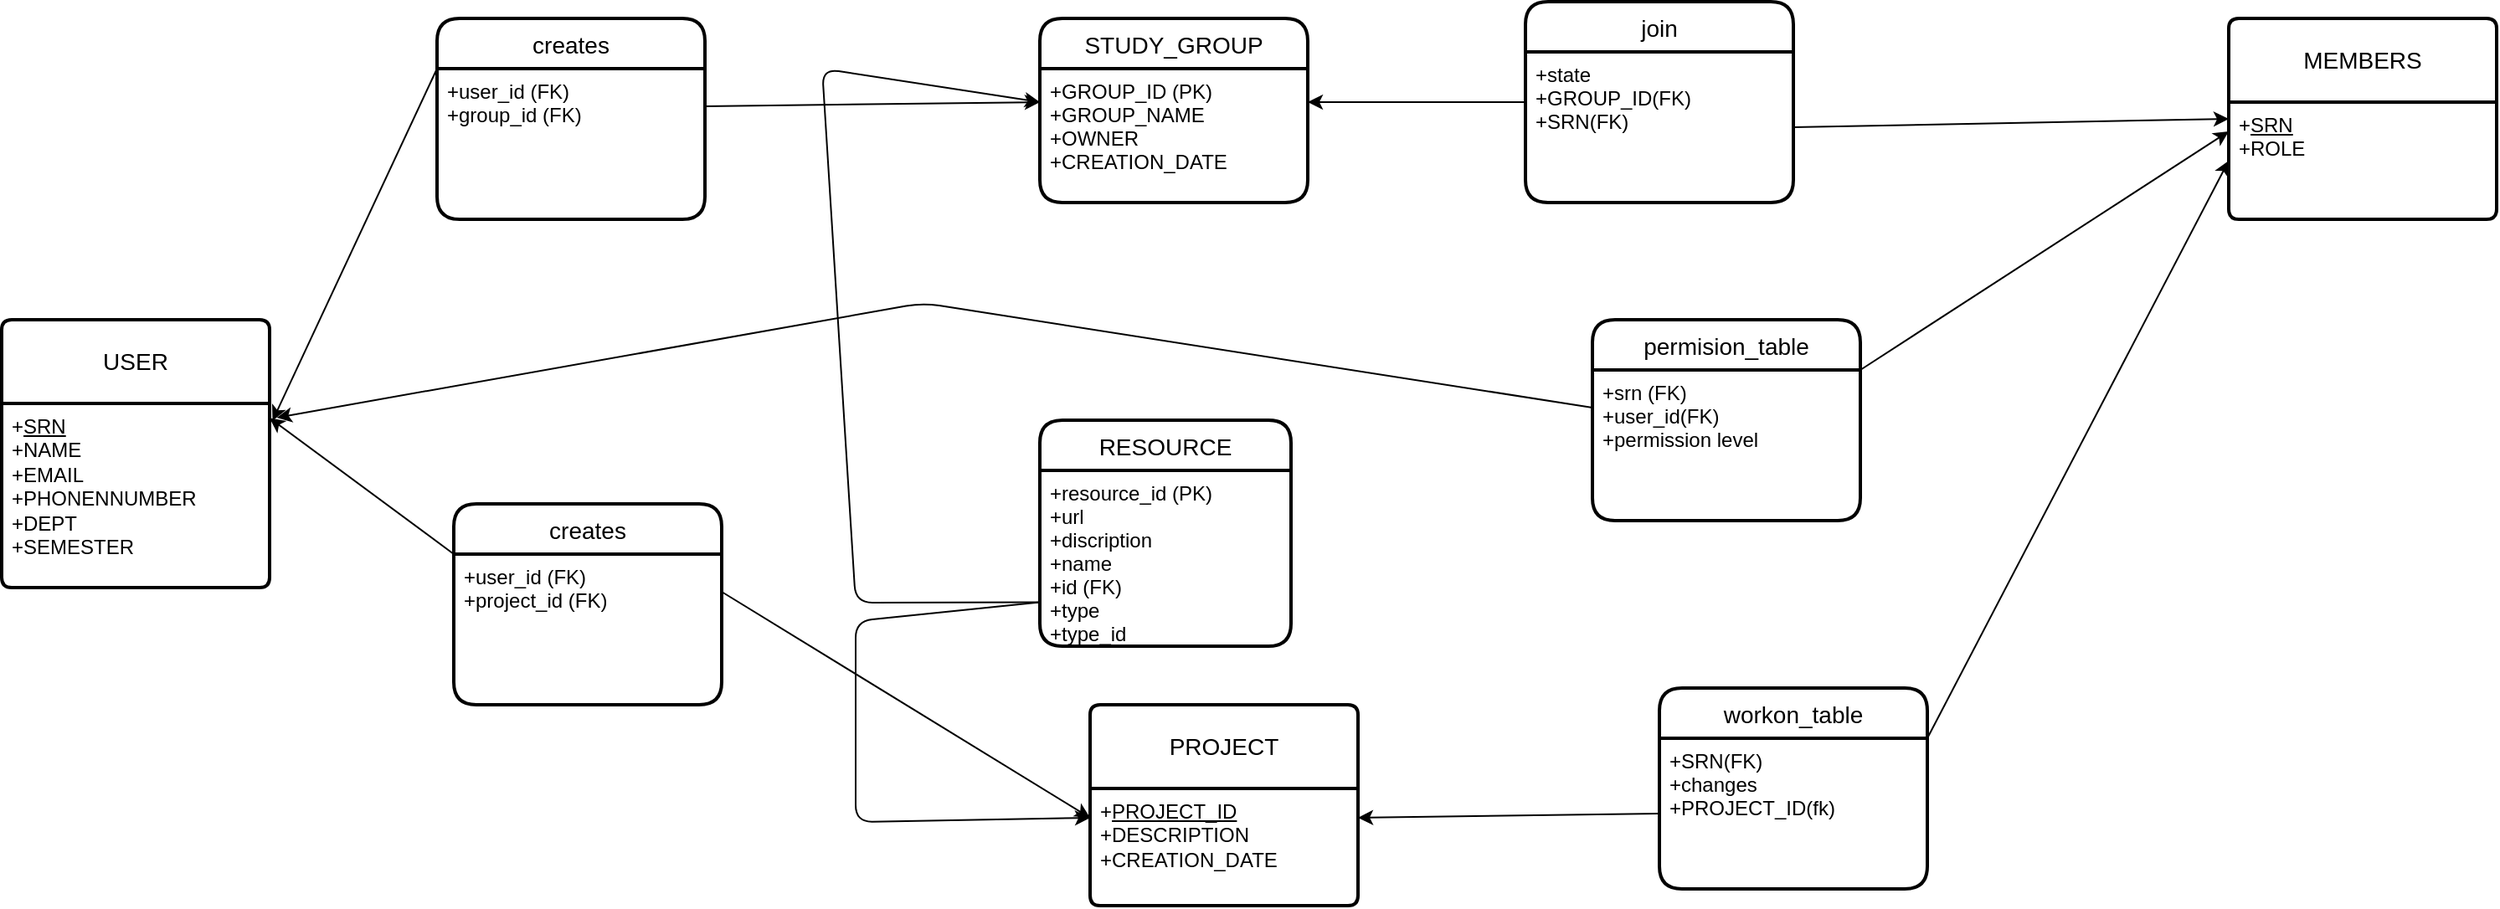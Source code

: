 <mxfile>
    <diagram name="Page-1" id="f0F9xmiXlt0UBAc9oVBs">
        <mxGraphModel dx="1331" dy="779" grid="1" gridSize="10" guides="1" tooltips="1" connect="1" arrows="1" fold="1" page="1" pageScale="1" pageWidth="850" pageHeight="1100" math="0" shadow="0">
            <root>
                <mxCell id="0"/>
                <mxCell id="1" parent="0"/>
                <mxCell id="P8ioFLtUXDWjbqp6fgjP-55" value="MEMBERS" style="swimlane;childLayout=stackLayout;horizontal=1;startSize=50;horizontalStack=0;rounded=1;fontSize=14;fontStyle=0;strokeWidth=2;resizeParent=0;resizeLast=1;shadow=0;dashed=0;align=center;arcSize=4;whiteSpace=wrap;html=1;" parent="1" vertex="1">
                    <mxGeometry x="1380" y="80" width="160" height="120" as="geometry"/>
                </mxCell>
                <mxCell id="P8ioFLtUXDWjbqp6fgjP-56" value="+&lt;u&gt;SRN&lt;/u&gt;&lt;br&gt;+ROLE" style="align=left;strokeColor=none;fillColor=none;spacingLeft=4;fontSize=12;verticalAlign=top;resizable=0;rotatable=0;part=1;html=1;" parent="P8ioFLtUXDWjbqp6fgjP-55" vertex="1">
                    <mxGeometry y="50" width="160" height="70" as="geometry"/>
                </mxCell>
                <mxCell id="P8ioFLtUXDWjbqp6fgjP-57" value="PROJECT" style="swimlane;childLayout=stackLayout;horizontal=1;startSize=50;horizontalStack=0;rounded=1;fontSize=14;fontStyle=0;strokeWidth=2;resizeParent=0;resizeLast=1;shadow=0;dashed=0;align=center;arcSize=4;whiteSpace=wrap;html=1;" parent="1" vertex="1">
                    <mxGeometry x="700" y="490" width="160" height="120" as="geometry"/>
                </mxCell>
                <mxCell id="P8ioFLtUXDWjbqp6fgjP-58" value="+&lt;u&gt;PROJECT_ID&lt;/u&gt;&lt;br&gt;+DESCRIPTION&lt;br&gt;+CREATION_DATE" style="align=left;strokeColor=none;fillColor=none;spacingLeft=4;fontSize=12;verticalAlign=top;resizable=0;rotatable=0;part=1;html=1;" parent="P8ioFLtUXDWjbqp6fgjP-57" vertex="1">
                    <mxGeometry y="50" width="160" height="70" as="geometry"/>
                </mxCell>
                <mxCell id="P8ioFLtUXDWjbqp6fgjP-59" value="USER" style="swimlane;childLayout=stackLayout;horizontal=1;startSize=50;horizontalStack=0;rounded=1;fontSize=14;fontStyle=0;strokeWidth=2;resizeParent=0;resizeLast=1;shadow=0;dashed=0;align=center;arcSize=4;whiteSpace=wrap;html=1;" parent="1" vertex="1">
                    <mxGeometry x="50" y="260" width="160" height="160" as="geometry"/>
                </mxCell>
                <mxCell id="P8ioFLtUXDWjbqp6fgjP-60" value="+&lt;u&gt;SRN&lt;/u&gt;&lt;br&gt;+NAME&lt;br&gt;+EMAIL&lt;br&gt;+PHONENNUMBER&lt;br&gt;+DEPT&lt;br&gt;+SEMESTER" style="align=left;strokeColor=none;fillColor=none;spacingLeft=4;fontSize=12;verticalAlign=top;resizable=0;rotatable=0;part=1;html=1;" parent="P8ioFLtUXDWjbqp6fgjP-59" vertex="1">
                    <mxGeometry y="50" width="160" height="110" as="geometry"/>
                </mxCell>
                <mxCell id="2" value="STUDY_GROUP" style="swimlane;childLayout=stackLayout;horizontal=1;startSize=30;horizontalStack=0;rounded=1;fontSize=14;fontStyle=0;strokeWidth=2;resizeParent=0;resizeLast=1;shadow=0;dashed=0;align=center;" parent="1" vertex="1">
                    <mxGeometry x="670" y="80" width="160" height="110" as="geometry"/>
                </mxCell>
                <mxCell id="3" value="+GROUP_ID (PK)&#10;+GROUP_NAME&#10;+OWNER&#10;+CREATION_DATE" style="align=left;strokeColor=none;fillColor=none;spacingLeft=4;fontSize=12;verticalAlign=top;resizable=0;rotatable=0;part=1;" parent="2" vertex="1">
                    <mxGeometry y="30" width="160" height="80" as="geometry"/>
                </mxCell>
                <mxCell id="4" value="RESOURCE" style="swimlane;childLayout=stackLayout;horizontal=1;startSize=30;horizontalStack=0;rounded=1;fontSize=14;fontStyle=0;strokeWidth=2;resizeParent=0;resizeLast=1;shadow=0;dashed=0;align=center;" parent="1" vertex="1">
                    <mxGeometry x="670" y="320" width="150" height="135" as="geometry"/>
                </mxCell>
                <mxCell id="5" value="+resource_id (PK)&#10;+url&#10;+discription&#10;+name&#10;+id (FK)&#10;+type&#10;+type_id" style="align=left;strokeColor=none;fillColor=none;spacingLeft=4;fontSize=12;verticalAlign=top;resizable=0;rotatable=0;part=1;" parent="4" vertex="1">
                    <mxGeometry y="30" width="150" height="105" as="geometry"/>
                </mxCell>
                <mxCell id="6" value="creates" style="swimlane;childLayout=stackLayout;horizontal=1;startSize=30;horizontalStack=0;rounded=1;fontSize=14;fontStyle=0;strokeWidth=2;resizeParent=0;resizeLast=1;shadow=0;dashed=0;align=center;" vertex="1" parent="1">
                    <mxGeometry x="320" y="370" width="160" height="120" as="geometry"/>
                </mxCell>
                <mxCell id="7" value="+user_id (FK)&#10;+project_id (FK)" style="align=left;strokeColor=none;fillColor=none;spacingLeft=4;fontSize=12;verticalAlign=top;resizable=0;rotatable=0;part=1;" vertex="1" parent="6">
                    <mxGeometry y="30" width="160" height="90" as="geometry"/>
                </mxCell>
                <mxCell id="8" value="creates" style="swimlane;childLayout=stackLayout;horizontal=1;startSize=30;horizontalStack=0;rounded=1;fontSize=14;fontStyle=0;strokeWidth=2;resizeParent=0;resizeLast=1;shadow=0;dashed=0;align=center;" vertex="1" parent="1">
                    <mxGeometry x="310" y="80" width="160" height="120" as="geometry"/>
                </mxCell>
                <mxCell id="9" value="+user_id (FK)&#10;+group_id (FK)" style="align=left;strokeColor=none;fillColor=none;spacingLeft=4;fontSize=12;verticalAlign=top;resizable=0;rotatable=0;part=1;" vertex="1" parent="8">
                    <mxGeometry y="30" width="160" height="90" as="geometry"/>
                </mxCell>
                <mxCell id="10" value="permision_table" style="swimlane;childLayout=stackLayout;horizontal=1;startSize=30;horizontalStack=0;rounded=1;fontSize=14;fontStyle=0;strokeWidth=2;resizeParent=0;resizeLast=1;shadow=0;dashed=0;align=center;" vertex="1" parent="1">
                    <mxGeometry x="1000" y="260" width="160" height="120" as="geometry"/>
                </mxCell>
                <mxCell id="11" value="+srn (FK)&#10;+user_id(FK)&#10;+permission level" style="align=left;strokeColor=none;fillColor=none;spacingLeft=4;fontSize=12;verticalAlign=top;resizable=0;rotatable=0;part=1;" vertex="1" parent="10">
                    <mxGeometry y="30" width="160" height="90" as="geometry"/>
                </mxCell>
                <mxCell id="25" style="edgeStyle=none;html=1;exitX=0;exitY=0.5;exitDx=0;exitDy=0;entryX=1;entryY=0.25;entryDx=0;entryDy=0;" edge="1" parent="1" source="13" target="3">
                    <mxGeometry relative="1" as="geometry"/>
                </mxCell>
                <mxCell id="13" value="join" style="swimlane;childLayout=stackLayout;horizontal=1;startSize=30;horizontalStack=0;rounded=1;fontSize=14;fontStyle=0;strokeWidth=2;resizeParent=0;resizeLast=1;shadow=0;dashed=0;align=center;" vertex="1" parent="1">
                    <mxGeometry x="960" y="70" width="160" height="120" as="geometry"/>
                </mxCell>
                <mxCell id="14" value="+state&#10;+GROUP_ID(FK)&#10;+SRN(FK)" style="align=left;strokeColor=none;fillColor=none;spacingLeft=4;fontSize=12;verticalAlign=top;resizable=0;rotatable=0;part=1;" vertex="1" parent="13">
                    <mxGeometry y="30" width="160" height="90" as="geometry"/>
                </mxCell>
                <mxCell id="15" value="workon_table" style="swimlane;childLayout=stackLayout;horizontal=1;startSize=30;horizontalStack=0;rounded=1;fontSize=14;fontStyle=0;strokeWidth=2;resizeParent=0;resizeLast=1;shadow=0;dashed=0;align=center;" vertex="1" parent="1">
                    <mxGeometry x="1040" y="480" width="160" height="120" as="geometry"/>
                </mxCell>
                <mxCell id="16" value="+SRN(FK)&#10;+changes&#10;+PROJECT_ID(fk)" style="align=left;strokeColor=none;fillColor=none;spacingLeft=4;fontSize=12;verticalAlign=top;resizable=0;rotatable=0;part=1;" vertex="1" parent="15">
                    <mxGeometry y="30" width="160" height="90" as="geometry"/>
                </mxCell>
                <mxCell id="21" style="edgeStyle=none;html=1;exitX=0;exitY=0;exitDx=0;exitDy=0;entryX=1;entryY=0.079;entryDx=0;entryDy=0;entryPerimeter=0;" edge="1" parent="1" source="7" target="P8ioFLtUXDWjbqp6fgjP-60">
                    <mxGeometry relative="1" as="geometry"/>
                </mxCell>
                <mxCell id="22" style="edgeStyle=none;html=1;exitX=1;exitY=0.25;exitDx=0;exitDy=0;entryX=0;entryY=0.25;entryDx=0;entryDy=0;" edge="1" parent="1" source="7" target="P8ioFLtUXDWjbqp6fgjP-58">
                    <mxGeometry relative="1" as="geometry"/>
                </mxCell>
                <mxCell id="23" style="edgeStyle=none;html=1;exitX=0;exitY=0;exitDx=0;exitDy=0;entryX=1.011;entryY=0.094;entryDx=0;entryDy=0;entryPerimeter=0;" edge="1" parent="1" source="9" target="P8ioFLtUXDWjbqp6fgjP-60">
                    <mxGeometry relative="1" as="geometry"/>
                </mxCell>
                <mxCell id="24" style="edgeStyle=none;html=1;exitX=1;exitY=0.25;exitDx=0;exitDy=0;entryX=0;entryY=0.25;entryDx=0;entryDy=0;" edge="1" parent="1" source="9" target="3">
                    <mxGeometry relative="1" as="geometry"/>
                </mxCell>
                <mxCell id="26" style="edgeStyle=none;html=1;exitX=1;exitY=0.5;exitDx=0;exitDy=0;entryX=0;entryY=0.5;entryDx=0;entryDy=0;" edge="1" parent="1" source="14" target="P8ioFLtUXDWjbqp6fgjP-55">
                    <mxGeometry relative="1" as="geometry"/>
                </mxCell>
                <mxCell id="27" style="edgeStyle=none;html=1;exitX=0;exitY=0.5;exitDx=0;exitDy=0;entryX=1;entryY=0.25;entryDx=0;entryDy=0;" edge="1" parent="1" source="16" target="P8ioFLtUXDWjbqp6fgjP-58">
                    <mxGeometry relative="1" as="geometry"/>
                </mxCell>
                <mxCell id="28" style="edgeStyle=none;html=1;exitX=1;exitY=0;exitDx=0;exitDy=0;entryX=0;entryY=0.5;entryDx=0;entryDy=0;" edge="1" parent="1" source="16" target="P8ioFLtUXDWjbqp6fgjP-56">
                    <mxGeometry relative="1" as="geometry"/>
                </mxCell>
                <mxCell id="30" style="edgeStyle=none;html=1;exitX=1;exitY=0;exitDx=0;exitDy=0;entryX=0;entryY=0.25;entryDx=0;entryDy=0;" edge="1" parent="1" source="11" target="P8ioFLtUXDWjbqp6fgjP-56">
                    <mxGeometry relative="1" as="geometry"/>
                </mxCell>
                <mxCell id="31" style="edgeStyle=none;html=1;exitX=0;exitY=0.25;exitDx=0;exitDy=0;entryX=1.027;entryY=0.077;entryDx=0;entryDy=0;entryPerimeter=0;" edge="1" parent="1" source="11" target="P8ioFLtUXDWjbqp6fgjP-60">
                    <mxGeometry relative="1" as="geometry">
                        <Array as="points">
                            <mxPoint x="600" y="250"/>
                        </Array>
                    </mxGeometry>
                </mxCell>
                <mxCell id="33" style="edgeStyle=none;html=1;exitX=0;exitY=0.75;exitDx=0;exitDy=0;entryX=0;entryY=0.25;entryDx=0;entryDy=0;" edge="1" parent="1" source="5" target="3">
                    <mxGeometry relative="1" as="geometry">
                        <mxPoint x="560" y="90" as="targetPoint"/>
                        <Array as="points">
                            <mxPoint x="560" y="429"/>
                            <mxPoint x="540" y="110"/>
                        </Array>
                    </mxGeometry>
                </mxCell>
                <mxCell id="34" style="edgeStyle=none;html=1;exitX=0;exitY=0.75;exitDx=0;exitDy=0;entryX=0;entryY=0.25;entryDx=0;entryDy=0;" edge="1" parent="1" source="5" target="P8ioFLtUXDWjbqp6fgjP-58">
                    <mxGeometry relative="1" as="geometry">
                        <mxPoint x="550" y="600" as="targetPoint"/>
                        <Array as="points">
                            <mxPoint x="560" y="440"/>
                            <mxPoint x="560" y="560"/>
                        </Array>
                    </mxGeometry>
                </mxCell>
            </root>
        </mxGraphModel>
    </diagram>
</mxfile>
